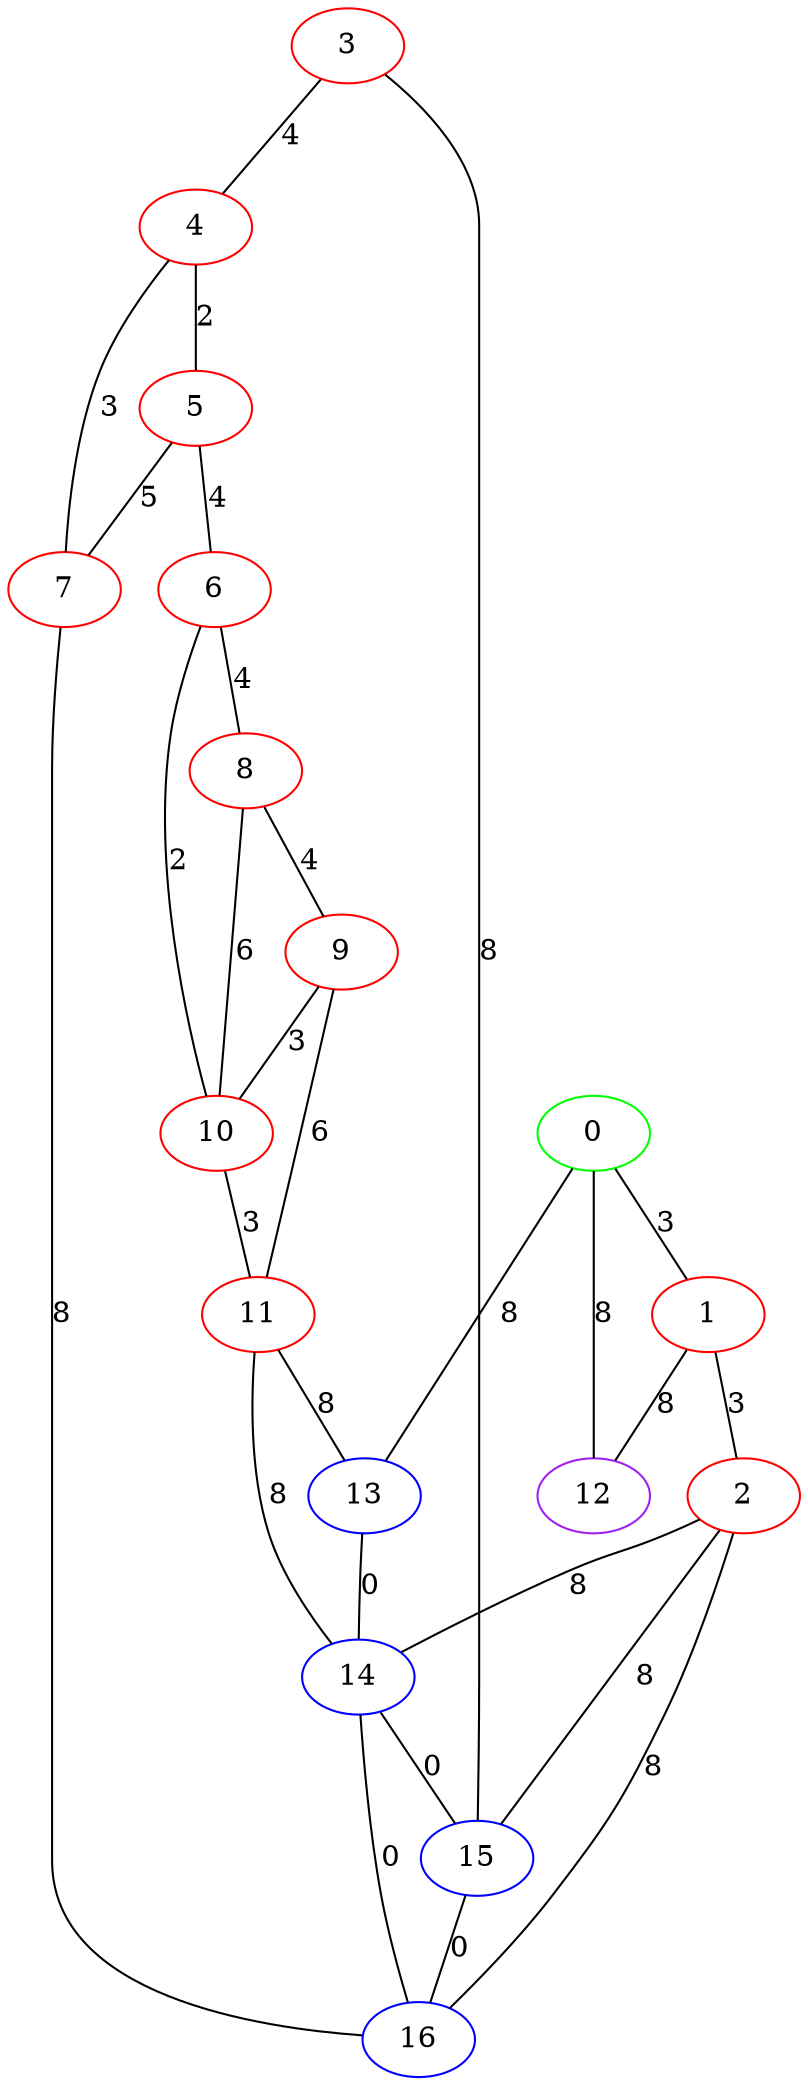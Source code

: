 graph "" {
0 [color=green, weight=2];
1 [color=red, weight=1];
2 [color=red, weight=1];
3 [color=red, weight=1];
4 [color=red, weight=1];
5 [color=red, weight=1];
6 [color=red, weight=1];
7 [color=red, weight=1];
8 [color=red, weight=1];
9 [color=red, weight=1];
10 [color=red, weight=1];
11 [color=red, weight=1];
12 [color=purple, weight=4];
13 [color=blue, weight=3];
14 [color=blue, weight=3];
15 [color=blue, weight=3];
16 [color=blue, weight=3];
0 -- 1  [key=0, label=3];
0 -- 12  [key=0, label=8];
0 -- 13  [key=0, label=8];
1 -- 2  [key=0, label=3];
1 -- 12  [key=0, label=8];
2 -- 16  [key=0, label=8];
2 -- 14  [key=0, label=8];
2 -- 15  [key=0, label=8];
3 -- 4  [key=0, label=4];
3 -- 15  [key=0, label=8];
4 -- 5  [key=0, label=2];
4 -- 7  [key=0, label=3];
5 -- 6  [key=0, label=4];
5 -- 7  [key=0, label=5];
6 -- 8  [key=0, label=4];
6 -- 10  [key=0, label=2];
7 -- 16  [key=0, label=8];
8 -- 9  [key=0, label=4];
8 -- 10  [key=0, label=6];
9 -- 10  [key=0, label=3];
9 -- 11  [key=0, label=6];
10 -- 11  [key=0, label=3];
11 -- 13  [key=0, label=8];
11 -- 14  [key=0, label=8];
13 -- 14  [key=0, label=0];
14 -- 16  [key=0, label=0];
14 -- 15  [key=0, label=0];
15 -- 16  [key=0, label=0];
}
